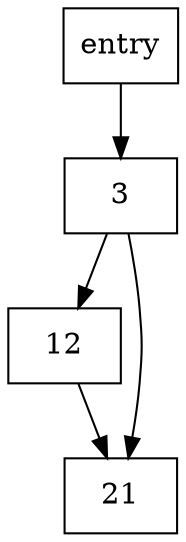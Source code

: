digraph "CFG" {
  node [shape=box];
  entry [label="entry"];
  node_3 [label="3"];
  node_12 [label="12"];
  node_21 [label="21"];
  entry -> node_3;
  node_3 -> node_12;
  node_3 -> node_21;
  node_12 -> node_21;
}